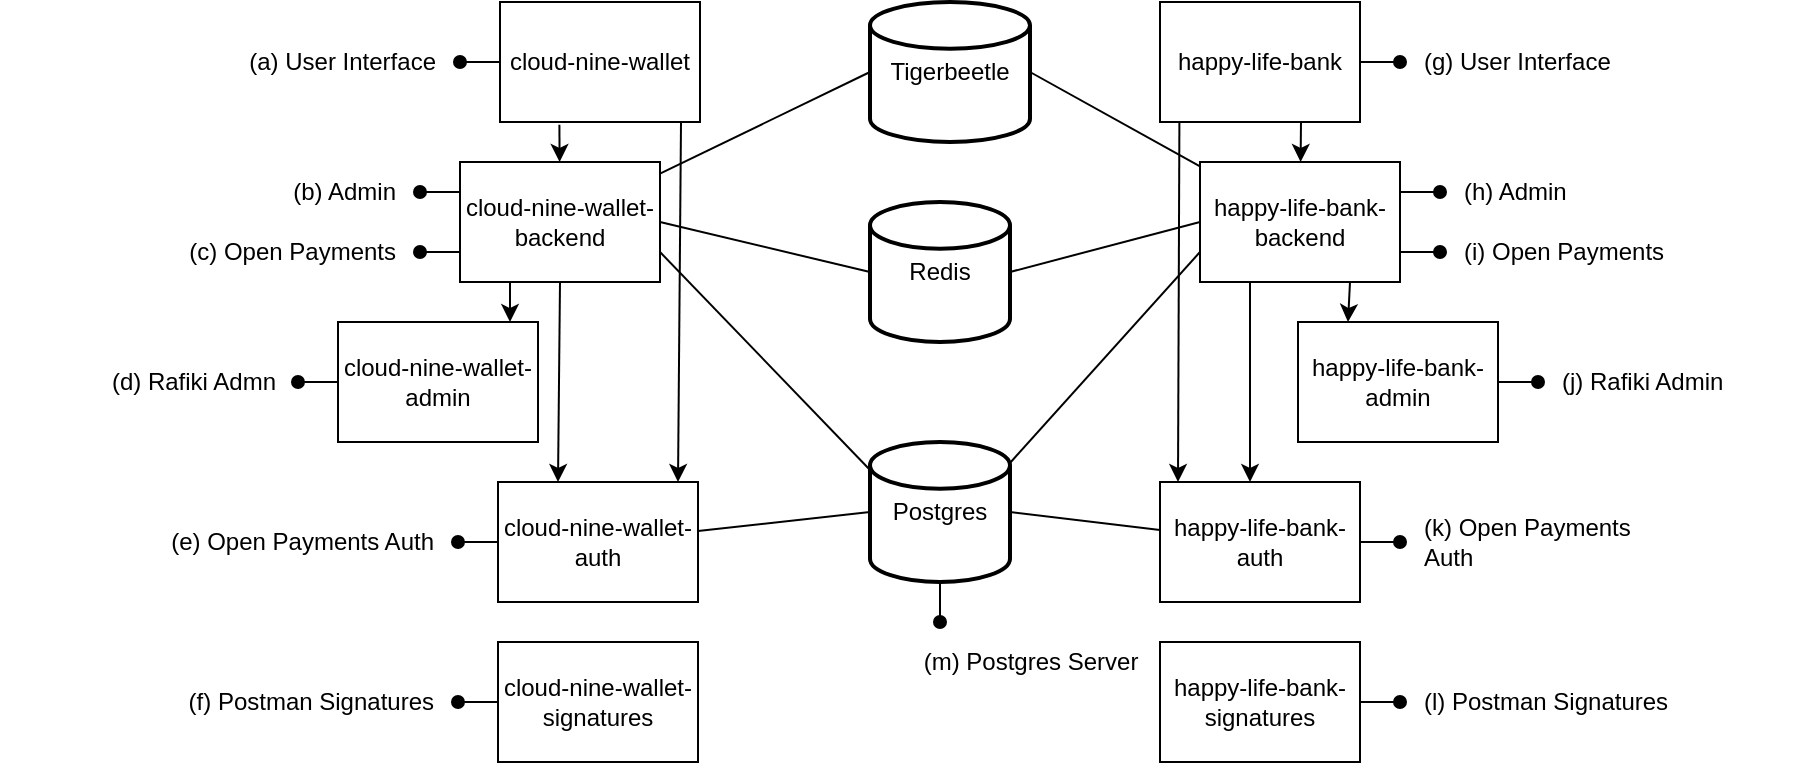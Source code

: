 <mxfile version="21.0.6" type="device"><diagram id="G7K_4BS86Fn3U5dKpeIK" name="Page-1"><mxGraphModel dx="1827" dy="589" grid="1" gridSize="10" guides="1" tooltips="1" connect="1" arrows="1" fold="1" page="1" pageScale="1" pageWidth="850" pageHeight="1100" math="0" shadow="0"><root><mxCell id="0"/><mxCell id="1" parent="0"/><mxCell id="LSD-pLdR1hRc6_XveAeA-17" style="edgeStyle=none;rounded=0;orthogonalLoop=1;jettySize=auto;html=1;exitX=0.5;exitY=0;exitDx=0;exitDy=0;exitPerimeter=0;endArrow=oval;endFill=1;" edge="1" parent="1" source="LSD-pLdR1hRc6_XveAeA-19"><mxGeometry relative="1" as="geometry"><mxPoint x="421.333" y="400" as="targetPoint"/></mxGeometry></mxCell><mxCell id="LSD-pLdR1hRc6_XveAeA-18" style="edgeStyle=none;rounded=0;orthogonalLoop=1;jettySize=auto;html=1;endArrow=oval;endFill=1;" edge="1" parent="1" source="LSD-pLdR1hRc6_XveAeA-19"><mxGeometry relative="1" as="geometry"><mxPoint x="421" y="490" as="targetPoint"/></mxGeometry></mxCell><mxCell id="LSD-pLdR1hRc6_XveAeA-19" value="Postgres" style="strokeWidth=2;html=1;shape=mxgraph.flowchart.database;whiteSpace=wrap;" vertex="1" parent="1"><mxGeometry x="386" y="400" width="70" height="70" as="geometry"/></mxCell><mxCell id="LSD-pLdR1hRc6_XveAeA-20" value="Tigerbeetle" style="strokeWidth=2;html=1;shape=mxgraph.flowchart.database;whiteSpace=wrap;" vertex="1" parent="1"><mxGeometry x="386" y="180" width="80" height="70" as="geometry"/></mxCell><mxCell id="LSD-pLdR1hRc6_XveAeA-21" value="Redis" style="strokeWidth=2;html=1;shape=mxgraph.flowchart.database;whiteSpace=wrap;" vertex="1" parent="1"><mxGeometry x="386" y="280" width="70" height="70" as="geometry"/></mxCell><mxCell id="LSD-pLdR1hRc6_XveAeA-22" style="edgeStyle=none;rounded=0;orthogonalLoop=1;jettySize=auto;html=1;entryX=0;entryY=0.5;entryDx=0;entryDy=0;entryPerimeter=0;endArrow=none;endFill=0;" edge="1" parent="1" source="LSD-pLdR1hRc6_XveAeA-24" target="LSD-pLdR1hRc6_XveAeA-19"><mxGeometry relative="1" as="geometry"/></mxCell><mxCell id="LSD-pLdR1hRc6_XveAeA-23" style="edgeStyle=none;rounded=0;orthogonalLoop=1;jettySize=auto;html=1;endArrow=oval;endFill=1;" edge="1" parent="1" source="LSD-pLdR1hRc6_XveAeA-24"><mxGeometry relative="1" as="geometry"><mxPoint x="180" y="450" as="targetPoint"/></mxGeometry></mxCell><mxCell id="LSD-pLdR1hRc6_XveAeA-24" value="cloud-nine-wallet-auth" style="rounded=0;whiteSpace=wrap;html=1;" vertex="1" parent="1"><mxGeometry x="200" y="420" width="100" height="60" as="geometry"/></mxCell><mxCell id="LSD-pLdR1hRc6_XveAeA-25" style="edgeStyle=none;rounded=0;orthogonalLoop=1;jettySize=auto;html=1;entryX=0;entryY=0.5;entryDx=0;entryDy=0;entryPerimeter=0;endArrow=none;endFill=0;" edge="1" parent="1" source="LSD-pLdR1hRc6_XveAeA-32" target="LSD-pLdR1hRc6_XveAeA-20"><mxGeometry relative="1" as="geometry"/></mxCell><mxCell id="LSD-pLdR1hRc6_XveAeA-26" style="edgeStyle=none;rounded=0;orthogonalLoop=1;jettySize=auto;html=1;exitX=1;exitY=0.5;exitDx=0;exitDy=0;entryX=0;entryY=0.5;entryDx=0;entryDy=0;entryPerimeter=0;endArrow=none;endFill=0;" edge="1" parent="1" source="LSD-pLdR1hRc6_XveAeA-32" target="LSD-pLdR1hRc6_XveAeA-21"><mxGeometry relative="1" as="geometry"/></mxCell><mxCell id="LSD-pLdR1hRc6_XveAeA-27" style="edgeStyle=none;rounded=0;orthogonalLoop=1;jettySize=auto;html=1;entryX=-0.01;entryY=0.189;entryDx=0;entryDy=0;entryPerimeter=0;endArrow=none;endFill=0;exitX=1;exitY=0.75;exitDx=0;exitDy=0;" edge="1" parent="1" source="LSD-pLdR1hRc6_XveAeA-32" target="LSD-pLdR1hRc6_XveAeA-19"><mxGeometry relative="1" as="geometry"/></mxCell><mxCell id="LSD-pLdR1hRc6_XveAeA-28" style="edgeStyle=none;rounded=0;orthogonalLoop=1;jettySize=auto;html=1;exitX=0.5;exitY=1;exitDx=0;exitDy=0;entryX=0.3;entryY=0;entryDx=0;entryDy=0;endArrow=classic;endFill=1;entryPerimeter=0;" edge="1" parent="1" source="LSD-pLdR1hRc6_XveAeA-32" target="LSD-pLdR1hRc6_XveAeA-24"><mxGeometry relative="1" as="geometry"/></mxCell><mxCell id="LSD-pLdR1hRc6_XveAeA-29" style="edgeStyle=none;rounded=0;orthogonalLoop=1;jettySize=auto;html=1;exitX=0;exitY=0.25;exitDx=0;exitDy=0;endArrow=oval;endFill=1;" edge="1" parent="1" source="LSD-pLdR1hRc6_XveAeA-32"><mxGeometry relative="1" as="geometry"><mxPoint x="161" y="275" as="targetPoint"/></mxGeometry></mxCell><mxCell id="LSD-pLdR1hRc6_XveAeA-30" style="edgeStyle=none;rounded=0;orthogonalLoop=1;jettySize=auto;html=1;exitX=0;exitY=0.75;exitDx=0;exitDy=0;endArrow=oval;endFill=1;" edge="1" parent="1" source="LSD-pLdR1hRc6_XveAeA-32"><mxGeometry relative="1" as="geometry"><mxPoint x="161" y="305" as="targetPoint"/></mxGeometry></mxCell><mxCell id="LSD-pLdR1hRc6_XveAeA-31" style="edgeStyle=none;html=1;exitX=0.25;exitY=1;exitDx=0;exitDy=0;entryX=0.86;entryY=0;entryDx=0;entryDy=0;entryPerimeter=0;" edge="1" parent="1" source="LSD-pLdR1hRc6_XveAeA-32" target="LSD-pLdR1hRc6_XveAeA-68"><mxGeometry relative="1" as="geometry"/></mxCell><mxCell id="LSD-pLdR1hRc6_XveAeA-32" value="cloud-nine-wallet-backend" style="rounded=0;whiteSpace=wrap;html=1;" vertex="1" parent="1"><mxGeometry x="181" y="260" width="100" height="60" as="geometry"/></mxCell><mxCell id="LSD-pLdR1hRc6_XveAeA-33" value="" style="edgeStyle=none;rounded=0;orthogonalLoop=1;jettySize=auto;html=1;endArrow=classic;endFill=1;exitX=0.297;exitY=1.022;exitDx=0;exitDy=0;exitPerimeter=0;" edge="1" parent="1" source="LSD-pLdR1hRc6_XveAeA-36" target="LSD-pLdR1hRc6_XveAeA-32"><mxGeometry relative="1" as="geometry"/></mxCell><mxCell id="LSD-pLdR1hRc6_XveAeA-34" style="edgeStyle=none;rounded=0;orthogonalLoop=1;jettySize=auto;html=1;endArrow=classic;endFill=1;exitX=0.905;exitY=1.009;exitDx=0;exitDy=0;exitPerimeter=0;entryX=0.9;entryY=0;entryDx=0;entryDy=0;entryPerimeter=0;" edge="1" parent="1" source="LSD-pLdR1hRc6_XveAeA-36" target="LSD-pLdR1hRc6_XveAeA-24"><mxGeometry relative="1" as="geometry"><mxPoint x="291" y="340" as="targetPoint"/></mxGeometry></mxCell><mxCell id="LSD-pLdR1hRc6_XveAeA-35" style="edgeStyle=none;rounded=0;orthogonalLoop=1;jettySize=auto;html=1;endArrow=oval;endFill=1;" edge="1" parent="1" source="LSD-pLdR1hRc6_XveAeA-36"><mxGeometry relative="1" as="geometry"><mxPoint x="181" y="210" as="targetPoint"/></mxGeometry></mxCell><mxCell id="LSD-pLdR1hRc6_XveAeA-36" value="cloud-nine-wallet" style="rounded=0;whiteSpace=wrap;html=1;" vertex="1" parent="1"><mxGeometry x="201" y="180" width="100" height="60" as="geometry"/></mxCell><mxCell id="LSD-pLdR1hRc6_XveAeA-37" style="edgeStyle=none;rounded=0;orthogonalLoop=1;jettySize=auto;html=1;entryX=1;entryY=0.5;entryDx=0;entryDy=0;entryPerimeter=0;endArrow=none;endFill=0;" edge="1" parent="1" source="LSD-pLdR1hRc6_XveAeA-39" target="LSD-pLdR1hRc6_XveAeA-19"><mxGeometry relative="1" as="geometry"/></mxCell><mxCell id="LSD-pLdR1hRc6_XveAeA-38" style="edgeStyle=none;rounded=0;orthogonalLoop=1;jettySize=auto;html=1;endArrow=oval;endFill=1;" edge="1" parent="1" source="LSD-pLdR1hRc6_XveAeA-39"><mxGeometry relative="1" as="geometry"><mxPoint x="651" y="450" as="targetPoint"/></mxGeometry></mxCell><mxCell id="LSD-pLdR1hRc6_XveAeA-39" value="happy-life-bank-auth" style="rounded=0;whiteSpace=wrap;html=1;" vertex="1" parent="1"><mxGeometry x="531" y="420" width="100" height="60" as="geometry"/></mxCell><mxCell id="LSD-pLdR1hRc6_XveAeA-40" style="edgeStyle=none;rounded=0;orthogonalLoop=1;jettySize=auto;html=1;entryX=1;entryY=0.5;entryDx=0;entryDy=0;entryPerimeter=0;endArrow=none;endFill=0;" edge="1" parent="1" source="LSD-pLdR1hRc6_XveAeA-47" target="LSD-pLdR1hRc6_XveAeA-20"><mxGeometry relative="1" as="geometry"/></mxCell><mxCell id="LSD-pLdR1hRc6_XveAeA-41" style="edgeStyle=none;rounded=0;orthogonalLoop=1;jettySize=auto;html=1;entryX=1;entryY=0.5;entryDx=0;entryDy=0;entryPerimeter=0;endArrow=none;endFill=0;exitX=0;exitY=0.5;exitDx=0;exitDy=0;" edge="1" parent="1" source="LSD-pLdR1hRc6_XveAeA-47" target="LSD-pLdR1hRc6_XveAeA-21"><mxGeometry relative="1" as="geometry"/></mxCell><mxCell id="LSD-pLdR1hRc6_XveAeA-42" style="edgeStyle=none;rounded=0;orthogonalLoop=1;jettySize=auto;html=1;entryX=1;entryY=0.15;entryDx=0;entryDy=0;entryPerimeter=0;endArrow=none;endFill=0;exitX=0;exitY=0.75;exitDx=0;exitDy=0;" edge="1" parent="1" source="LSD-pLdR1hRc6_XveAeA-47" target="LSD-pLdR1hRc6_XveAeA-19"><mxGeometry relative="1" as="geometry"/></mxCell><mxCell id="LSD-pLdR1hRc6_XveAeA-43" style="edgeStyle=none;rounded=0;orthogonalLoop=1;jettySize=auto;html=1;exitX=1;exitY=0.25;exitDx=0;exitDy=0;endArrow=oval;endFill=1;" edge="1" parent="1" source="LSD-pLdR1hRc6_XveAeA-47"><mxGeometry relative="1" as="geometry"><mxPoint x="671" y="275" as="targetPoint"/></mxGeometry></mxCell><mxCell id="LSD-pLdR1hRc6_XveAeA-44" style="edgeStyle=none;rounded=0;orthogonalLoop=1;jettySize=auto;html=1;exitX=1;exitY=0.75;exitDx=0;exitDy=0;endArrow=oval;endFill=1;" edge="1" parent="1" source="LSD-pLdR1hRc6_XveAeA-47"><mxGeometry relative="1" as="geometry"><mxPoint x="671" y="305" as="targetPoint"/></mxGeometry></mxCell><mxCell id="LSD-pLdR1hRc6_XveAeA-45" style="edgeStyle=none;html=1;exitX=0.25;exitY=1;exitDx=0;exitDy=0;" edge="1" parent="1" source="LSD-pLdR1hRc6_XveAeA-47"><mxGeometry relative="1" as="geometry"><mxPoint x="576" y="420" as="targetPoint"/></mxGeometry></mxCell><mxCell id="LSD-pLdR1hRc6_XveAeA-46" style="edgeStyle=none;html=1;exitX=0.75;exitY=1;exitDx=0;exitDy=0;entryX=0.25;entryY=0;entryDx=0;entryDy=0;" edge="1" parent="1" source="LSD-pLdR1hRc6_XveAeA-47" target="LSD-pLdR1hRc6_XveAeA-71"><mxGeometry relative="1" as="geometry"/></mxCell><mxCell id="LSD-pLdR1hRc6_XveAeA-47" value="happy-life-bank-backend" style="rounded=0;whiteSpace=wrap;html=1;" vertex="1" parent="1"><mxGeometry x="551" y="260" width="100" height="60" as="geometry"/></mxCell><mxCell id="LSD-pLdR1hRc6_XveAeA-48" value="" style="edgeStyle=none;rounded=0;orthogonalLoop=1;jettySize=auto;html=1;endArrow=classic;endFill=1;exitX=0.705;exitY=0.996;exitDx=0;exitDy=0;exitPerimeter=0;" edge="1" parent="1" source="LSD-pLdR1hRc6_XveAeA-51" target="LSD-pLdR1hRc6_XveAeA-47"><mxGeometry relative="1" as="geometry"/></mxCell><mxCell id="LSD-pLdR1hRc6_XveAeA-49" style="edgeStyle=none;rounded=0;orthogonalLoop=1;jettySize=auto;html=1;entryX=0.09;entryY=0;entryDx=0;entryDy=0;entryPerimeter=0;endArrow=classic;endFill=1;exitX=0.097;exitY=1.003;exitDx=0;exitDy=0;exitPerimeter=0;" edge="1" parent="1" source="LSD-pLdR1hRc6_XveAeA-51" target="LSD-pLdR1hRc6_XveAeA-39"><mxGeometry relative="1" as="geometry"><mxPoint x="540" y="670" as="sourcePoint"/></mxGeometry></mxCell><mxCell id="LSD-pLdR1hRc6_XveAeA-50" style="edgeStyle=none;rounded=0;orthogonalLoop=1;jettySize=auto;html=1;exitX=1;exitY=0.5;exitDx=0;exitDy=0;endArrow=oval;endFill=1;" edge="1" parent="1" source="LSD-pLdR1hRc6_XveAeA-51"><mxGeometry relative="1" as="geometry"><mxPoint x="651" y="210" as="targetPoint"/></mxGeometry></mxCell><mxCell id="LSD-pLdR1hRc6_XveAeA-51" value="happy-life-bank" style="rounded=0;whiteSpace=wrap;html=1;" vertex="1" parent="1"><mxGeometry x="531" y="180" width="100" height="60" as="geometry"/></mxCell><mxCell id="LSD-pLdR1hRc6_XveAeA-52" value="&lt;div&gt;(b) Admin&lt;/div&gt;" style="text;html=1;align=right;verticalAlign=middle;whiteSpace=wrap;rounded=0;" vertex="1" parent="1"><mxGeometry x="91" y="260" width="60" height="30" as="geometry"/></mxCell><mxCell id="LSD-pLdR1hRc6_XveAeA-53" value="&lt;div&gt;(c) Open Payments&lt;/div&gt;" style="text;html=1;align=right;verticalAlign=middle;whiteSpace=wrap;rounded=0;" vertex="1" parent="1"><mxGeometry x="31" y="290" width="120" height="30" as="geometry"/></mxCell><mxCell id="LSD-pLdR1hRc6_XveAeA-54" style="edgeStyle=none;rounded=0;orthogonalLoop=1;jettySize=auto;html=1;endArrow=oval;endFill=1;" edge="1" parent="1" source="LSD-pLdR1hRc6_XveAeA-55"><mxGeometry relative="1" as="geometry"><mxPoint x="180" y="530" as="targetPoint"/></mxGeometry></mxCell><mxCell id="LSD-pLdR1hRc6_XveAeA-55" value="cloud-nine-wallet-signatures" style="rounded=0;whiteSpace=wrap;html=1;" vertex="1" parent="1"><mxGeometry x="200" y="500" width="100" height="60" as="geometry"/></mxCell><mxCell id="LSD-pLdR1hRc6_XveAeA-56" style="edgeStyle=none;rounded=0;orthogonalLoop=1;jettySize=auto;html=1;exitX=1;exitY=0.5;exitDx=0;exitDy=0;endArrow=oval;endFill=1;" edge="1" parent="1" source="LSD-pLdR1hRc6_XveAeA-57"><mxGeometry relative="1" as="geometry"><mxPoint x="651" y="530" as="targetPoint"/></mxGeometry></mxCell><mxCell id="LSD-pLdR1hRc6_XveAeA-57" value="happy-life-bank-signatures" style="rounded=0;whiteSpace=wrap;html=1;" vertex="1" parent="1"><mxGeometry x="531" y="500" width="100" height="60" as="geometry"/></mxCell><mxCell id="LSD-pLdR1hRc6_XveAeA-58" value="&lt;div align=&quot;left&quot;&gt;(h) Admin&lt;/div&gt;" style="text;html=1;align=left;verticalAlign=middle;whiteSpace=wrap;rounded=0;" vertex="1" parent="1"><mxGeometry x="681" y="260" width="60" height="30" as="geometry"/></mxCell><mxCell id="LSD-pLdR1hRc6_XveAeA-59" value="&lt;div&gt;(i) Open Payments&lt;/div&gt;" style="text;html=1;align=left;verticalAlign=middle;whiteSpace=wrap;rounded=0;" vertex="1" parent="1"><mxGeometry x="681" y="290" width="120" height="30" as="geometry"/></mxCell><mxCell id="LSD-pLdR1hRc6_XveAeA-60" value="(m) Postgres Server" style="text;html=1;align=center;verticalAlign=middle;resizable=0;points=[];autosize=1;" vertex="1" parent="1"><mxGeometry x="401" y="495" width="130" height="30" as="geometry"/></mxCell><mxCell id="LSD-pLdR1hRc6_XveAeA-61" value="&lt;div&gt;(a) User Interface &lt;br&gt;&lt;/div&gt;" style="text;html=1;align=right;verticalAlign=middle;whiteSpace=wrap;rounded=0;" vertex="1" parent="1"><mxGeometry x="51" y="195" width="120" height="30" as="geometry"/></mxCell><mxCell id="LSD-pLdR1hRc6_XveAeA-62" value="&lt;div&gt;(g) User Interface&lt;br&gt;&lt;/div&gt;" style="text;html=1;align=left;verticalAlign=middle;whiteSpace=wrap;rounded=0;" vertex="1" parent="1"><mxGeometry x="661" y="195" width="120" height="30" as="geometry"/></mxCell><mxCell id="LSD-pLdR1hRc6_XveAeA-63" value="&lt;div&gt;(e) Open Payments Auth&lt;br&gt;&lt;/div&gt;" style="text;html=1;align=right;verticalAlign=middle;whiteSpace=wrap;rounded=0;" vertex="1" parent="1"><mxGeometry x="30" y="435" width="140" height="30" as="geometry"/></mxCell><mxCell id="LSD-pLdR1hRc6_XveAeA-64" value="&lt;div&gt;(f) Postman Signatures&lt;br&gt;&lt;/div&gt;" style="text;html=1;align=right;verticalAlign=middle;whiteSpace=wrap;rounded=0;" vertex="1" parent="1"><mxGeometry x="30" y="515" width="140" height="30" as="geometry"/></mxCell><mxCell id="LSD-pLdR1hRc6_XveAeA-65" value="&lt;div&gt;(k) Open Payments Auth&lt;br&gt;&lt;/div&gt;" style="text;html=1;align=left;verticalAlign=middle;whiteSpace=wrap;rounded=0;" vertex="1" parent="1"><mxGeometry x="661" y="435" width="130" height="30" as="geometry"/></mxCell><mxCell id="LSD-pLdR1hRc6_XveAeA-66" value="&lt;div&gt;(l) Postman Signatures&lt;br&gt;&lt;/div&gt;" style="text;html=1;align=left;verticalAlign=middle;whiteSpace=wrap;rounded=0;" vertex="1" parent="1"><mxGeometry x="661" y="515" width="130" height="30" as="geometry"/></mxCell><mxCell id="LSD-pLdR1hRc6_XveAeA-67" style="edgeStyle=none;rounded=0;orthogonalLoop=1;jettySize=auto;html=1;endArrow=oval;endFill=1;" edge="1" parent="1" source="LSD-pLdR1hRc6_XveAeA-68"><mxGeometry relative="1" as="geometry"><mxPoint x="100" y="370" as="targetPoint"/></mxGeometry></mxCell><mxCell id="LSD-pLdR1hRc6_XveAeA-68" value="cloud-nine-wallet-admin" style="rounded=0;whiteSpace=wrap;html=1;" vertex="1" parent="1"><mxGeometry x="120" y="340" width="100" height="60" as="geometry"/></mxCell><mxCell id="LSD-pLdR1hRc6_XveAeA-69" value="&lt;div&gt;(d) Rafiki Admn&lt;br&gt;&lt;/div&gt;" style="text;html=1;align=right;verticalAlign=middle;whiteSpace=wrap;rounded=0;" vertex="1" parent="1"><mxGeometry x="-49" y="355" width="140" height="30" as="geometry"/></mxCell><mxCell id="LSD-pLdR1hRc6_XveAeA-70" style="edgeStyle=none;rounded=0;orthogonalLoop=1;jettySize=auto;html=1;exitX=1;exitY=0.5;exitDx=0;exitDy=0;endArrow=oval;endFill=1;" edge="1" parent="1" source="LSD-pLdR1hRc6_XveAeA-71"><mxGeometry relative="1" as="geometry"><mxPoint x="720" y="370" as="targetPoint"/></mxGeometry></mxCell><mxCell id="LSD-pLdR1hRc6_XveAeA-71" value="happy-life-bank-admin" style="rounded=0;whiteSpace=wrap;html=1;" vertex="1" parent="1"><mxGeometry x="600" y="340" width="100" height="60" as="geometry"/></mxCell><mxCell id="LSD-pLdR1hRc6_XveAeA-72" value="&lt;div&gt;(j) Rafiki Admin&lt;br&gt;&lt;/div&gt;" style="text;html=1;align=left;verticalAlign=middle;whiteSpace=wrap;rounded=0;" vertex="1" parent="1"><mxGeometry x="730" y="355" width="130" height="30" as="geometry"/></mxCell></root></mxGraphModel></diagram></mxfile>